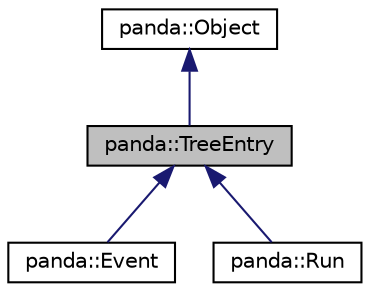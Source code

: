 digraph G
{
  edge [fontname="Helvetica",fontsize="10",labelfontname="Helvetica",labelfontsize="10"];
  node [fontname="Helvetica",fontsize="10",shape=record];
  Node1 [label="panda::TreeEntry",height=0.2,width=0.4,color="black", fillcolor="grey75", style="filled" fontcolor="black"];
  Node2 -> Node1 [dir=back,color="midnightblue",fontsize="10",style="solid"];
  Node2 [label="panda::Object",height=0.2,width=0.4,color="black", fillcolor="white", style="filled",URL="$classpanda_1_1Object.html",tooltip="Object base class."];
  Node1 -> Node3 [dir=back,color="midnightblue",fontsize="10",style="solid"];
  Node3 [label="panda::Event",height=0.2,width=0.4,color="black", fillcolor="white", style="filled",URL="$classpanda_1_1Event.html"];
  Node1 -> Node4 [dir=back,color="midnightblue",fontsize="10",style="solid"];
  Node4 [label="panda::Run",height=0.2,width=0.4,color="black", fillcolor="white", style="filled",URL="$classpanda_1_1Run.html"];
}
